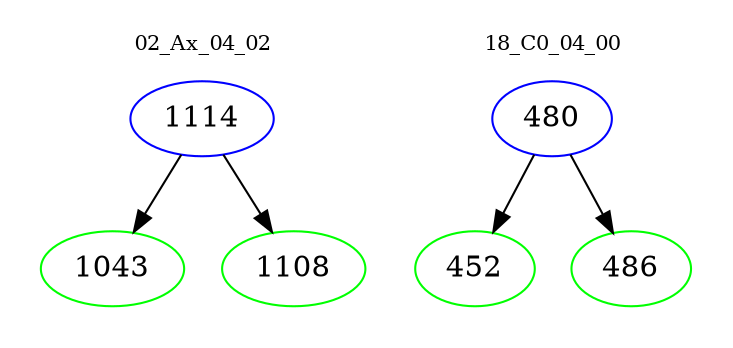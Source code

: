 digraph{
subgraph cluster_0 {
color = white
label = "02_Ax_04_02";
fontsize=10;
T0_1114 [label="1114", color="blue"]
T0_1114 -> T0_1043 [color="black"]
T0_1043 [label="1043", color="green"]
T0_1114 -> T0_1108 [color="black"]
T0_1108 [label="1108", color="green"]
}
subgraph cluster_1 {
color = white
label = "18_C0_04_00";
fontsize=10;
T1_480 [label="480", color="blue"]
T1_480 -> T1_452 [color="black"]
T1_452 [label="452", color="green"]
T1_480 -> T1_486 [color="black"]
T1_486 [label="486", color="green"]
}
}
